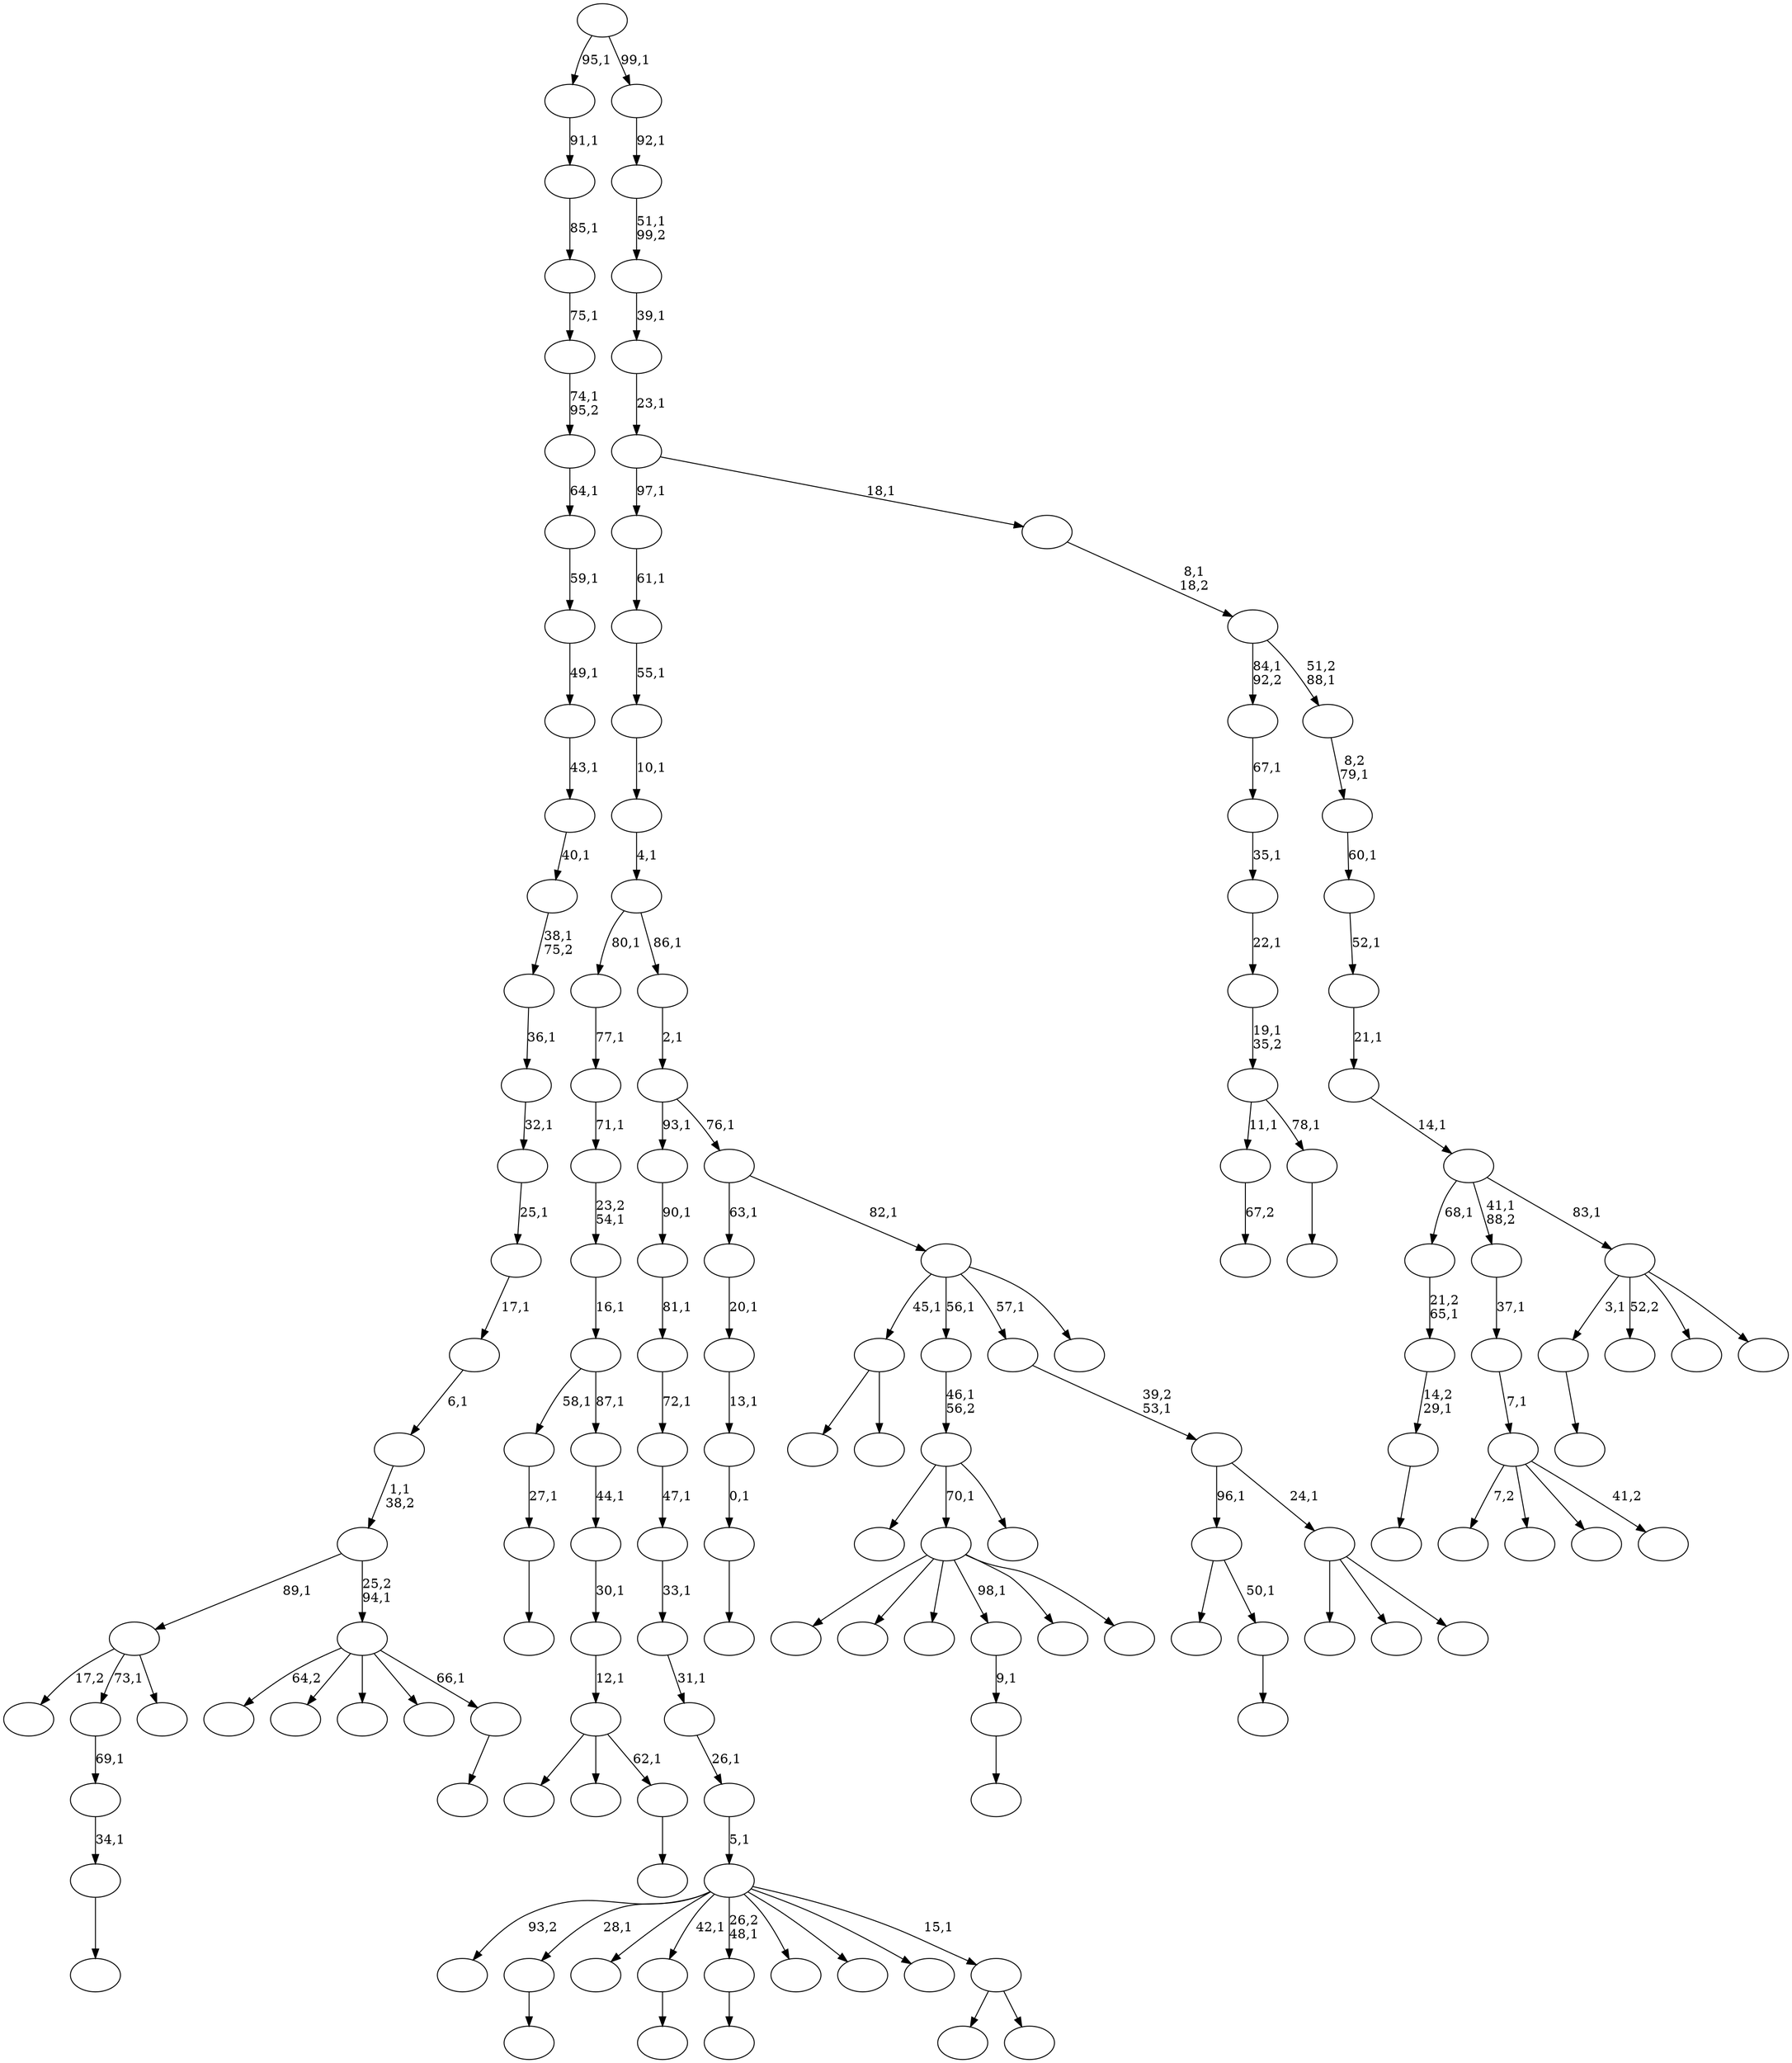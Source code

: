 digraph T {
	150 [label=""]
	149 [label=""]
	148 [label=""]
	147 [label=""]
	146 [label=""]
	145 [label=""]
	144 [label=""]
	143 [label=""]
	142 [label=""]
	141 [label=""]
	140 [label=""]
	139 [label=""]
	138 [label=""]
	137 [label=""]
	136 [label=""]
	135 [label=""]
	134 [label=""]
	133 [label=""]
	132 [label=""]
	131 [label=""]
	130 [label=""]
	129 [label=""]
	128 [label=""]
	127 [label=""]
	126 [label=""]
	125 [label=""]
	124 [label=""]
	123 [label=""]
	122 [label=""]
	121 [label=""]
	120 [label=""]
	119 [label=""]
	118 [label=""]
	117 [label=""]
	116 [label=""]
	115 [label=""]
	114 [label=""]
	113 [label=""]
	112 [label=""]
	111 [label=""]
	110 [label=""]
	109 [label=""]
	108 [label=""]
	107 [label=""]
	106 [label=""]
	105 [label=""]
	104 [label=""]
	103 [label=""]
	102 [label=""]
	101 [label=""]
	100 [label=""]
	99 [label=""]
	98 [label=""]
	97 [label=""]
	96 [label=""]
	95 [label=""]
	94 [label=""]
	93 [label=""]
	92 [label=""]
	91 [label=""]
	90 [label=""]
	89 [label=""]
	88 [label=""]
	87 [label=""]
	86 [label=""]
	85 [label=""]
	84 [label=""]
	83 [label=""]
	82 [label=""]
	81 [label=""]
	80 [label=""]
	79 [label=""]
	78 [label=""]
	77 [label=""]
	76 [label=""]
	75 [label=""]
	74 [label=""]
	73 [label=""]
	72 [label=""]
	71 [label=""]
	70 [label=""]
	69 [label=""]
	68 [label=""]
	67 [label=""]
	66 [label=""]
	65 [label=""]
	64 [label=""]
	63 [label=""]
	62 [label=""]
	61 [label=""]
	60 [label=""]
	59 [label=""]
	58 [label=""]
	57 [label=""]
	56 [label=""]
	55 [label=""]
	54 [label=""]
	53 [label=""]
	52 [label=""]
	51 [label=""]
	50 [label=""]
	49 [label=""]
	48 [label=""]
	47 [label=""]
	46 [label=""]
	45 [label=""]
	44 [label=""]
	43 [label=""]
	42 [label=""]
	41 [label=""]
	40 [label=""]
	39 [label=""]
	38 [label=""]
	37 [label=""]
	36 [label=""]
	35 [label=""]
	34 [label=""]
	33 [label=""]
	32 [label=""]
	31 [label=""]
	30 [label=""]
	29 [label=""]
	28 [label=""]
	27 [label=""]
	26 [label=""]
	25 [label=""]
	24 [label=""]
	23 [label=""]
	22 [label=""]
	21 [label=""]
	20 [label=""]
	19 [label=""]
	18 [label=""]
	17 [label=""]
	16 [label=""]
	15 [label=""]
	14 [label=""]
	13 [label=""]
	12 [label=""]
	11 [label=""]
	10 [label=""]
	9 [label=""]
	8 [label=""]
	7 [label=""]
	6 [label=""]
	5 [label=""]
	4 [label=""]
	3 [label=""]
	2 [label=""]
	1 [label=""]
	0 [label=""]
	144 -> 145 [label=""]
	143 -> 144 [label="27,1"]
	140 -> 141 [label=""]
	136 -> 142 [label=""]
	136 -> 137 [label=""]
	132 -> 133 [label=""]
	131 -> 132 [label="34,1"]
	130 -> 131 [label="69,1"]
	125 -> 126 [label=""]
	122 -> 123 [label=""]
	121 -> 122 [label="14,2\n29,1"]
	120 -> 121 [label="21,2\n65,1"]
	117 -> 118 [label=""]
	116 -> 146 [label=""]
	116 -> 138 [label=""]
	116 -> 117 [label="62,1"]
	115 -> 116 [label="12,1"]
	114 -> 115 [label="30,1"]
	113 -> 114 [label="44,1"]
	112 -> 143 [label="58,1"]
	112 -> 113 [label="87,1"]
	111 -> 112 [label="16,1"]
	110 -> 111 [label="23,2\n54,1"]
	109 -> 110 [label="71,1"]
	108 -> 109 [label="77,1"]
	104 -> 105 [label=""]
	103 -> 104 [label="0,1"]
	102 -> 103 [label="13,1"]
	101 -> 102 [label="20,1"]
	98 -> 99 [label="67,2"]
	95 -> 148 [label="17,2"]
	95 -> 130 [label="73,1"]
	95 -> 96 [label=""]
	93 -> 94 [label=""]
	92 -> 93 [label="9,1"]
	90 -> 91 [label=""]
	89 -> 127 [label=""]
	89 -> 90 [label="50,1"]
	85 -> 86 [label=""]
	83 -> 84 [label=""]
	81 -> 150 [label="7,2"]
	81 -> 147 [label=""]
	81 -> 134 [label=""]
	81 -> 82 [label="41,2"]
	80 -> 81 [label="7,1"]
	79 -> 80 [label="37,1"]
	76 -> 139 [label=""]
	76 -> 129 [label=""]
	76 -> 124 [label=""]
	76 -> 92 [label="98,1"]
	76 -> 78 [label=""]
	76 -> 77 [label=""]
	73 -> 106 [label=""]
	73 -> 76 [label="70,1"]
	73 -> 74 [label=""]
	72 -> 73 [label="46,1\n56,2"]
	69 -> 70 [label=""]
	68 -> 98 [label="11,1"]
	68 -> 69 [label="78,1"]
	67 -> 68 [label="19,1\n35,2"]
	66 -> 67 [label="22,1"]
	65 -> 66 [label="35,1"]
	64 -> 65 [label="67,1"]
	61 -> 128 [label=""]
	61 -> 87 [label=""]
	61 -> 62 [label=""]
	60 -> 89 [label="96,1"]
	60 -> 61 [label="24,1"]
	59 -> 60 [label="39,2\n53,1"]
	55 -> 100 [label=""]
	55 -> 56 [label=""]
	54 -> 149 [label="93,2"]
	54 -> 140 [label="28,1"]
	54 -> 88 [label=""]
	54 -> 85 [label="42,1"]
	54 -> 83 [label="26,2\n48,1"]
	54 -> 75 [label=""]
	54 -> 58 [label=""]
	54 -> 57 [label=""]
	54 -> 55 [label="15,1"]
	53 -> 54 [label="5,1"]
	52 -> 53 [label="26,1"]
	51 -> 52 [label="31,1"]
	50 -> 51 [label="33,1"]
	49 -> 50 [label="47,1"]
	48 -> 49 [label="72,1"]
	47 -> 48 [label="81,1"]
	46 -> 47 [label="90,1"]
	44 -> 136 [label="45,1"]
	44 -> 72 [label="56,1"]
	44 -> 59 [label="57,1"]
	44 -> 45 [label=""]
	43 -> 101 [label="63,1"]
	43 -> 44 [label="82,1"]
	42 -> 46 [label="93,1"]
	42 -> 43 [label="76,1"]
	41 -> 42 [label="2,1"]
	40 -> 108 [label="80,1"]
	40 -> 41 [label="86,1"]
	39 -> 40 [label="4,1"]
	38 -> 39 [label="10,1"]
	37 -> 38 [label="55,1"]
	36 -> 37 [label="61,1"]
	34 -> 35 [label=""]
	33 -> 135 [label="64,2"]
	33 -> 119 [label=""]
	33 -> 107 [label=""]
	33 -> 71 [label=""]
	33 -> 34 [label="66,1"]
	32 -> 95 [label="89,1"]
	32 -> 33 [label="25,2\n94,1"]
	31 -> 32 [label="1,1\n38,2"]
	30 -> 31 [label="6,1"]
	29 -> 30 [label="17,1"]
	28 -> 29 [label="25,1"]
	27 -> 28 [label="32,1"]
	26 -> 27 [label="36,1"]
	25 -> 26 [label="38,1\n75,2"]
	24 -> 25 [label="40,1"]
	23 -> 24 [label="43,1"]
	22 -> 23 [label="49,1"]
	21 -> 22 [label="59,1"]
	20 -> 21 [label="64,1"]
	19 -> 20 [label="74,1\n95,2"]
	18 -> 19 [label="75,1"]
	17 -> 18 [label="85,1"]
	16 -> 17 [label="91,1"]
	14 -> 125 [label="3,1"]
	14 -> 97 [label="52,2"]
	14 -> 63 [label=""]
	14 -> 15 [label=""]
	13 -> 120 [label="68,1"]
	13 -> 79 [label="41,1\n88,2"]
	13 -> 14 [label="83,1"]
	12 -> 13 [label="14,1"]
	11 -> 12 [label="21,1"]
	10 -> 11 [label="52,1"]
	9 -> 10 [label="60,1"]
	8 -> 9 [label="8,2\n79,1"]
	7 -> 64 [label="84,1\n92,2"]
	7 -> 8 [label="51,2\n88,1"]
	6 -> 7 [label="8,1\n18,2"]
	5 -> 36 [label="97,1"]
	5 -> 6 [label="18,1"]
	4 -> 5 [label="23,1"]
	3 -> 4 [label="39,1"]
	2 -> 3 [label="51,1\n99,2"]
	1 -> 2 [label="92,1"]
	0 -> 16 [label="95,1"]
	0 -> 1 [label="99,1"]
}
